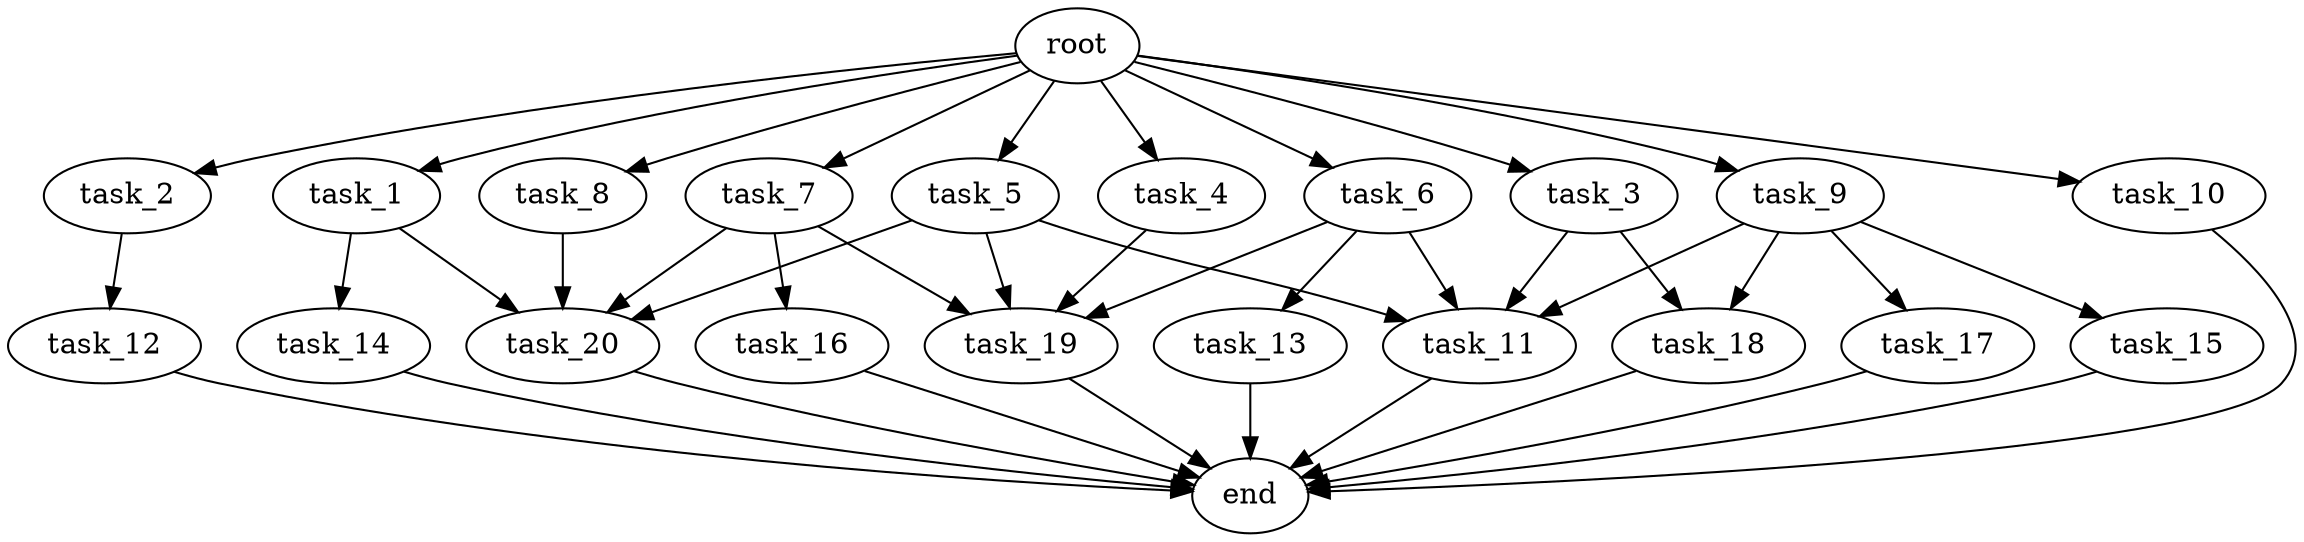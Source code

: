digraph G {
  root [size="0.000000e+00"];
  task_1 [size="7.702980e+09"];
  task_2 [size="1.625340e+10"];
  task_3 [size="2.405481e+10"];
  task_4 [size="8.346671e+10"];
  task_5 [size="3.892177e+10"];
  task_6 [size="8.965361e+10"];
  task_7 [size="3.317967e+10"];
  task_8 [size="7.556337e+10"];
  task_9 [size="1.400366e+10"];
  task_10 [size="9.884791e+10"];
  task_11 [size="7.241912e+10"];
  task_12 [size="5.008428e+10"];
  task_13 [size="9.743259e+10"];
  task_14 [size="5.379106e+09"];
  task_15 [size="4.371445e+10"];
  task_16 [size="8.386908e+10"];
  task_17 [size="3.406587e+10"];
  task_18 [size="7.690288e+10"];
  task_19 [size="9.548629e+10"];
  task_20 [size="3.967634e+10"];
  end [size="0.000000e+00"];

  root -> task_1 [size="1.000000e-12"];
  root -> task_2 [size="1.000000e-12"];
  root -> task_3 [size="1.000000e-12"];
  root -> task_4 [size="1.000000e-12"];
  root -> task_5 [size="1.000000e-12"];
  root -> task_6 [size="1.000000e-12"];
  root -> task_7 [size="1.000000e-12"];
  root -> task_8 [size="1.000000e-12"];
  root -> task_9 [size="1.000000e-12"];
  root -> task_10 [size="1.000000e-12"];
  task_1 -> task_14 [size="5.379106e+07"];
  task_1 -> task_20 [size="9.919084e+07"];
  task_2 -> task_12 [size="5.008428e+08"];
  task_3 -> task_11 [size="1.810478e+08"];
  task_3 -> task_18 [size="3.845144e+08"];
  task_4 -> task_19 [size="2.387157e+08"];
  task_5 -> task_11 [size="1.810478e+08"];
  task_5 -> task_19 [size="2.387157e+08"];
  task_5 -> task_20 [size="9.919084e+07"];
  task_6 -> task_11 [size="1.810478e+08"];
  task_6 -> task_13 [size="9.743259e+08"];
  task_6 -> task_19 [size="2.387157e+08"];
  task_7 -> task_16 [size="8.386908e+08"];
  task_7 -> task_19 [size="2.387157e+08"];
  task_7 -> task_20 [size="9.919084e+07"];
  task_8 -> task_20 [size="9.919084e+07"];
  task_9 -> task_11 [size="1.810478e+08"];
  task_9 -> task_15 [size="4.371445e+08"];
  task_9 -> task_17 [size="3.406587e+08"];
  task_9 -> task_18 [size="3.845144e+08"];
  task_10 -> end [size="1.000000e-12"];
  task_11 -> end [size="1.000000e-12"];
  task_12 -> end [size="1.000000e-12"];
  task_13 -> end [size="1.000000e-12"];
  task_14 -> end [size="1.000000e-12"];
  task_15 -> end [size="1.000000e-12"];
  task_16 -> end [size="1.000000e-12"];
  task_17 -> end [size="1.000000e-12"];
  task_18 -> end [size="1.000000e-12"];
  task_19 -> end [size="1.000000e-12"];
  task_20 -> end [size="1.000000e-12"];
}
